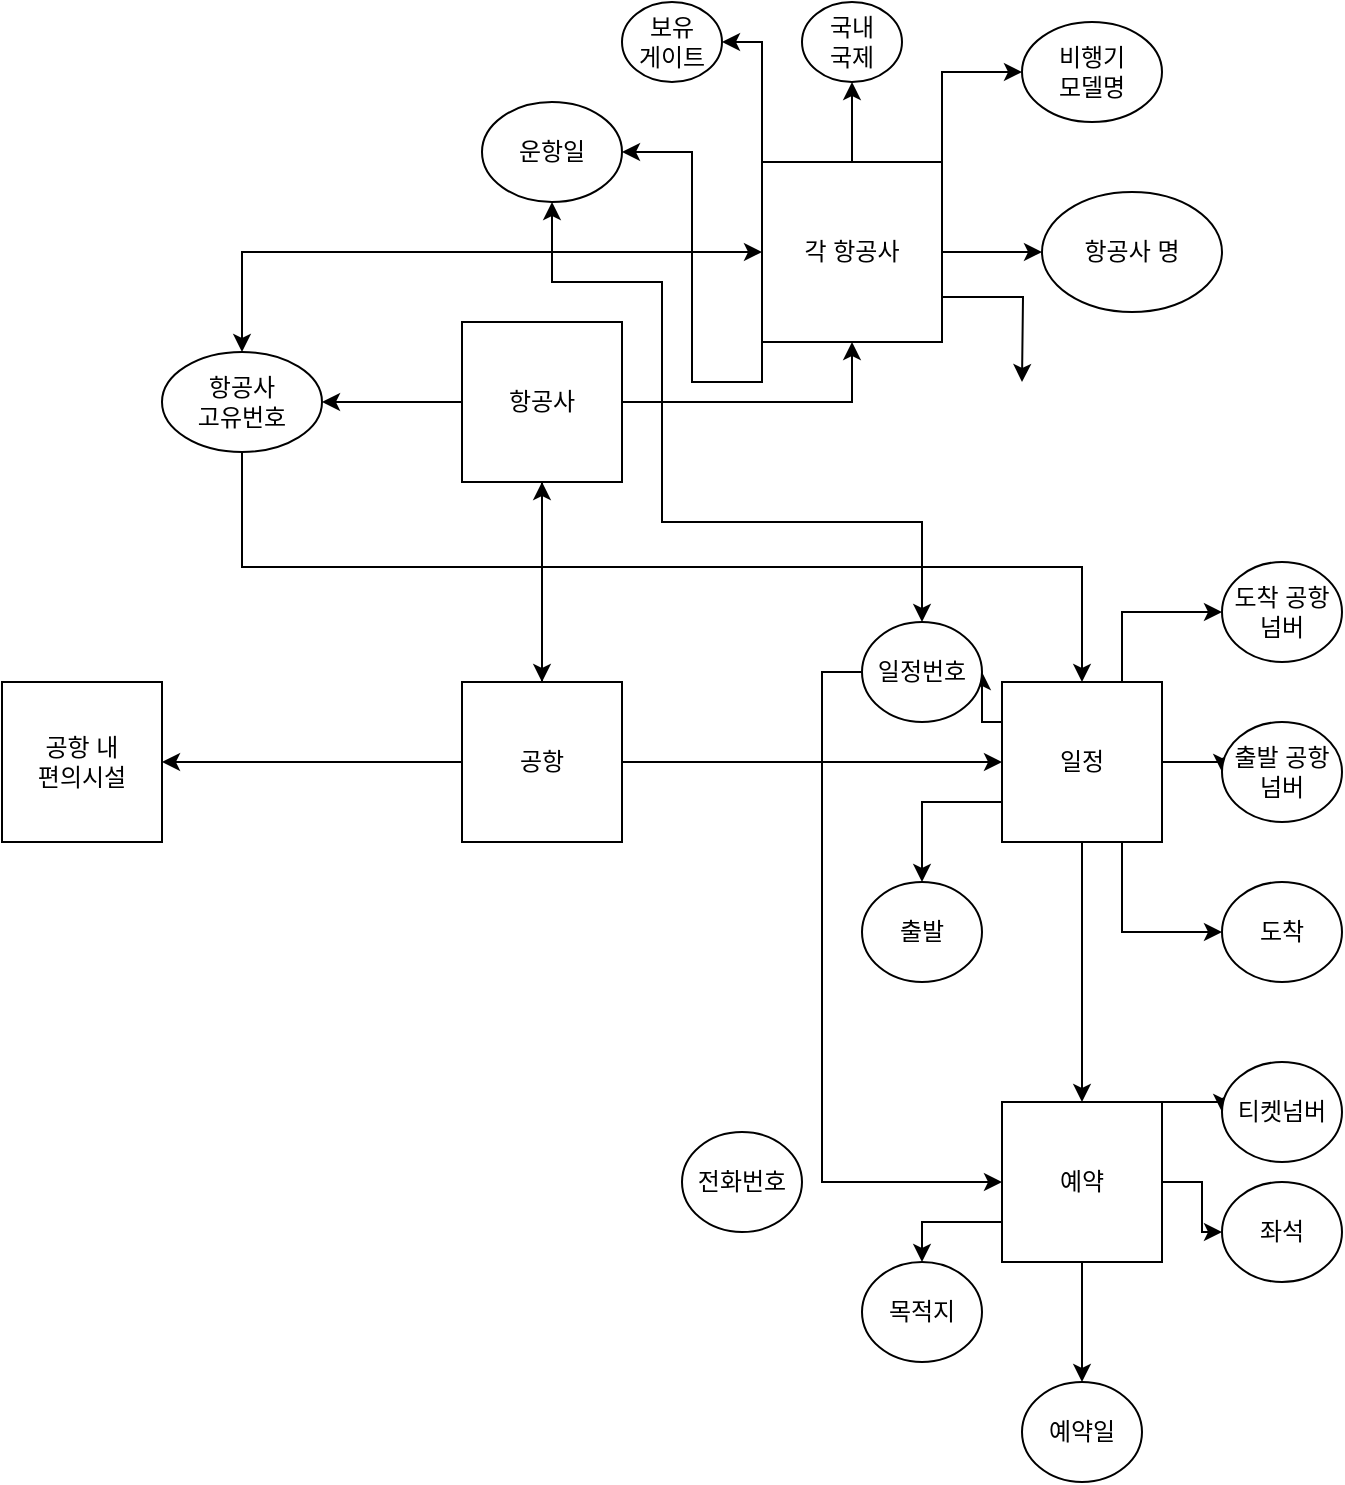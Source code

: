 <mxfile version="24.4.8" type="github">
  <diagram name="페이지-1" id="geKBbEWEFcXSWuYg8slL">
    <mxGraphModel dx="1434" dy="780" grid="1" gridSize="10" guides="1" tooltips="1" connect="1" arrows="1" fold="1" page="1" pageScale="1" pageWidth="827" pageHeight="1169" math="0" shadow="0">
      <root>
        <mxCell id="0" />
        <mxCell id="1" parent="0" />
        <mxCell id="ENQD_48EzkkRwFqRb7_J-13" style="edgeStyle=orthogonalEdgeStyle;rounded=0;orthogonalLoop=1;jettySize=auto;html=1;exitX=0.5;exitY=1;exitDx=0;exitDy=0;" parent="1" source="ENQD_48EzkkRwFqRb7_J-1" edge="1">
          <mxGeometry relative="1" as="geometry">
            <mxPoint x="400" y="360" as="targetPoint" />
          </mxGeometry>
        </mxCell>
        <mxCell id="ENQD_48EzkkRwFqRb7_J-16" style="edgeStyle=orthogonalEdgeStyle;rounded=0;orthogonalLoop=1;jettySize=auto;html=1;exitX=1;exitY=0.5;exitDx=0;exitDy=0;entryX=0.5;entryY=1;entryDx=0;entryDy=0;" parent="1" source="ENQD_48EzkkRwFqRb7_J-1" target="ENQD_48EzkkRwFqRb7_J-7" edge="1">
          <mxGeometry relative="1" as="geometry" />
        </mxCell>
        <mxCell id="ENQD_48EzkkRwFqRb7_J-1" value="항공사" style="whiteSpace=wrap;html=1;aspect=fixed;" parent="1" vertex="1">
          <mxGeometry x="360" y="180" width="80" height="80" as="geometry" />
        </mxCell>
        <mxCell id="ENQD_48EzkkRwFqRb7_J-2" value="공항 내&lt;div&gt;편의시설&lt;/div&gt;" style="whiteSpace=wrap;html=1;aspect=fixed;" parent="1" vertex="1">
          <mxGeometry x="130" y="360" width="80" height="80" as="geometry" />
        </mxCell>
        <mxCell id="ENQD_48EzkkRwFqRb7_J-35" style="edgeStyle=orthogonalEdgeStyle;rounded=0;orthogonalLoop=1;jettySize=auto;html=1;exitX=0.5;exitY=1;exitDx=0;exitDy=0;entryX=0.5;entryY=0;entryDx=0;entryDy=0;" parent="1" source="ENQD_48EzkkRwFqRb7_J-3" target="ENQD_48EzkkRwFqRb7_J-6" edge="1">
          <mxGeometry relative="1" as="geometry" />
        </mxCell>
        <mxCell id="ENQD_48EzkkRwFqRb7_J-44" style="edgeStyle=orthogonalEdgeStyle;rounded=0;orthogonalLoop=1;jettySize=auto;html=1;exitX=0;exitY=0.25;exitDx=0;exitDy=0;entryX=1;entryY=0.5;entryDx=0;entryDy=0;" parent="1" source="ENQD_48EzkkRwFqRb7_J-3" target="ENQD_48EzkkRwFqRb7_J-23" edge="1">
          <mxGeometry relative="1" as="geometry" />
        </mxCell>
        <mxCell id="ENQD_48EzkkRwFqRb7_J-45" style="edgeStyle=orthogonalEdgeStyle;rounded=0;orthogonalLoop=1;jettySize=auto;html=1;exitX=0;exitY=0.75;exitDx=0;exitDy=0;" parent="1" source="ENQD_48EzkkRwFqRb7_J-3" target="ENQD_48EzkkRwFqRb7_J-40" edge="1">
          <mxGeometry relative="1" as="geometry" />
        </mxCell>
        <mxCell id="ENQD_48EzkkRwFqRb7_J-46" style="edgeStyle=orthogonalEdgeStyle;rounded=0;orthogonalLoop=1;jettySize=auto;html=1;exitX=1;exitY=0.5;exitDx=0;exitDy=0;entryX=0;entryY=0.5;entryDx=0;entryDy=0;" parent="1" source="ENQD_48EzkkRwFqRb7_J-3" target="ENQD_48EzkkRwFqRb7_J-43" edge="1">
          <mxGeometry relative="1" as="geometry" />
        </mxCell>
        <mxCell id="ENQD_48EzkkRwFqRb7_J-47" style="edgeStyle=orthogonalEdgeStyle;rounded=0;orthogonalLoop=1;jettySize=auto;html=1;exitX=0.75;exitY=0;exitDx=0;exitDy=0;entryX=0;entryY=0.5;entryDx=0;entryDy=0;" parent="1" source="ENQD_48EzkkRwFqRb7_J-3" target="ENQD_48EzkkRwFqRb7_J-42" edge="1">
          <mxGeometry relative="1" as="geometry" />
        </mxCell>
        <mxCell id="ENQD_48EzkkRwFqRb7_J-48" style="edgeStyle=orthogonalEdgeStyle;rounded=0;orthogonalLoop=1;jettySize=auto;html=1;exitX=0.75;exitY=1;exitDx=0;exitDy=0;entryX=0;entryY=0.5;entryDx=0;entryDy=0;" parent="1" source="ENQD_48EzkkRwFqRb7_J-3" target="ENQD_48EzkkRwFqRb7_J-41" edge="1">
          <mxGeometry relative="1" as="geometry" />
        </mxCell>
        <mxCell id="ENQD_48EzkkRwFqRb7_J-3" value="일정" style="whiteSpace=wrap;html=1;aspect=fixed;" parent="1" vertex="1">
          <mxGeometry x="630" y="360" width="80" height="80" as="geometry" />
        </mxCell>
        <mxCell id="ENQD_48EzkkRwFqRb7_J-12" style="edgeStyle=orthogonalEdgeStyle;rounded=0;orthogonalLoop=1;jettySize=auto;html=1;exitX=0.5;exitY=0;exitDx=0;exitDy=0;entryX=0.5;entryY=1;entryDx=0;entryDy=0;" parent="1" source="ENQD_48EzkkRwFqRb7_J-4" target="ENQD_48EzkkRwFqRb7_J-1" edge="1">
          <mxGeometry relative="1" as="geometry" />
        </mxCell>
        <mxCell id="ENQD_48EzkkRwFqRb7_J-36" style="edgeStyle=orthogonalEdgeStyle;rounded=0;orthogonalLoop=1;jettySize=auto;html=1;exitX=0;exitY=0.5;exitDx=0;exitDy=0;entryX=1;entryY=0.5;entryDx=0;entryDy=0;" parent="1" source="ENQD_48EzkkRwFqRb7_J-4" target="ENQD_48EzkkRwFqRb7_J-2" edge="1">
          <mxGeometry relative="1" as="geometry" />
        </mxCell>
        <mxCell id="ENQD_48EzkkRwFqRb7_J-4" value="공항" style="whiteSpace=wrap;html=1;aspect=fixed;" parent="1" vertex="1">
          <mxGeometry x="360" y="360" width="80" height="80" as="geometry" />
        </mxCell>
        <mxCell id="ENQD_48EzkkRwFqRb7_J-60" style="edgeStyle=orthogonalEdgeStyle;rounded=0;orthogonalLoop=1;jettySize=auto;html=1;exitX=0;exitY=0.75;exitDx=0;exitDy=0;entryX=0.5;entryY=0;entryDx=0;entryDy=0;" parent="1" source="ENQD_48EzkkRwFqRb7_J-6" target="ENQD_48EzkkRwFqRb7_J-54" edge="1">
          <mxGeometry relative="1" as="geometry" />
        </mxCell>
        <mxCell id="ENQD_48EzkkRwFqRb7_J-63" style="edgeStyle=orthogonalEdgeStyle;rounded=0;orthogonalLoop=1;jettySize=auto;html=1;exitX=0.5;exitY=1;exitDx=0;exitDy=0;entryX=0.5;entryY=0;entryDx=0;entryDy=0;" parent="1" source="ENQD_48EzkkRwFqRb7_J-6" target="ENQD_48EzkkRwFqRb7_J-57" edge="1">
          <mxGeometry relative="1" as="geometry" />
        </mxCell>
        <mxCell id="ENQD_48EzkkRwFqRb7_J-66" style="edgeStyle=orthogonalEdgeStyle;rounded=0;orthogonalLoop=1;jettySize=auto;html=1;entryX=0;entryY=0.5;entryDx=0;entryDy=0;" parent="1" source="ENQD_48EzkkRwFqRb7_J-6" target="ENQD_48EzkkRwFqRb7_J-61" edge="1">
          <mxGeometry relative="1" as="geometry" />
        </mxCell>
        <mxCell id="ENQD_48EzkkRwFqRb7_J-67" style="edgeStyle=orthogonalEdgeStyle;rounded=0;orthogonalLoop=1;jettySize=auto;html=1;exitX=1;exitY=0;exitDx=0;exitDy=0;entryX=0;entryY=0.5;entryDx=0;entryDy=0;" parent="1" source="ENQD_48EzkkRwFqRb7_J-6" target="ENQD_48EzkkRwFqRb7_J-56" edge="1">
          <mxGeometry relative="1" as="geometry" />
        </mxCell>
        <mxCell id="ENQD_48EzkkRwFqRb7_J-6" value="예약" style="whiteSpace=wrap;html=1;aspect=fixed;" parent="1" vertex="1">
          <mxGeometry x="630" y="570" width="80" height="80" as="geometry" />
        </mxCell>
        <mxCell id="ENQD_48EzkkRwFqRb7_J-18" style="edgeStyle=orthogonalEdgeStyle;rounded=0;orthogonalLoop=1;jettySize=auto;html=1;exitX=1;exitY=0.5;exitDx=0;exitDy=0;entryX=0;entryY=0.5;entryDx=0;entryDy=0;" parent="1" source="ENQD_48EzkkRwFqRb7_J-7" target="ENQD_48EzkkRwFqRb7_J-17" edge="1">
          <mxGeometry relative="1" as="geometry" />
        </mxCell>
        <mxCell id="ENQD_48EzkkRwFqRb7_J-22" style="edgeStyle=orthogonalEdgeStyle;rounded=0;orthogonalLoop=1;jettySize=auto;html=1;exitX=1;exitY=0.75;exitDx=0;exitDy=0;" parent="1" source="ENQD_48EzkkRwFqRb7_J-7" edge="1">
          <mxGeometry relative="1" as="geometry">
            <mxPoint x="640" y="210" as="targetPoint" />
          </mxGeometry>
        </mxCell>
        <mxCell id="ENQD_48EzkkRwFqRb7_J-27" style="edgeStyle=orthogonalEdgeStyle;rounded=0;orthogonalLoop=1;jettySize=auto;html=1;exitX=1;exitY=0;exitDx=0;exitDy=0;entryX=0;entryY=0.5;entryDx=0;entryDy=0;" parent="1" source="ENQD_48EzkkRwFqRb7_J-7" target="ENQD_48EzkkRwFqRb7_J-25" edge="1">
          <mxGeometry relative="1" as="geometry" />
        </mxCell>
        <mxCell id="ENQD_48EzkkRwFqRb7_J-28" style="edgeStyle=orthogonalEdgeStyle;rounded=0;orthogonalLoop=1;jettySize=auto;html=1;exitX=0;exitY=1;exitDx=0;exitDy=0;entryX=1;entryY=0.5;entryDx=0;entryDy=0;" parent="1" source="ENQD_48EzkkRwFqRb7_J-7" target="ENQD_48EzkkRwFqRb7_J-29" edge="1">
          <mxGeometry relative="1" as="geometry">
            <mxPoint x="450" y="100" as="targetPoint" />
          </mxGeometry>
        </mxCell>
        <mxCell id="ENQD_48EzkkRwFqRb7_J-32" style="edgeStyle=orthogonalEdgeStyle;rounded=0;orthogonalLoop=1;jettySize=auto;html=1;exitX=0.5;exitY=0;exitDx=0;exitDy=0;entryX=0.5;entryY=1;entryDx=0;entryDy=0;" parent="1" source="ENQD_48EzkkRwFqRb7_J-7" target="ENQD_48EzkkRwFqRb7_J-31" edge="1">
          <mxGeometry relative="1" as="geometry" />
        </mxCell>
        <mxCell id="ENQD_48EzkkRwFqRb7_J-33" style="edgeStyle=orthogonalEdgeStyle;rounded=0;orthogonalLoop=1;jettySize=auto;html=1;exitX=0;exitY=0;exitDx=0;exitDy=0;entryX=1;entryY=0.5;entryDx=0;entryDy=0;" parent="1" source="ENQD_48EzkkRwFqRb7_J-7" target="ENQD_48EzkkRwFqRb7_J-30" edge="1">
          <mxGeometry relative="1" as="geometry" />
        </mxCell>
        <mxCell id="ENQD_48EzkkRwFqRb7_J-7" value="각 항공사" style="whiteSpace=wrap;html=1;aspect=fixed;" parent="1" vertex="1">
          <mxGeometry x="510" y="100" width="90" height="90" as="geometry" />
        </mxCell>
        <mxCell id="ENQD_48EzkkRwFqRb7_J-38" style="edgeStyle=orthogonalEdgeStyle;rounded=0;orthogonalLoop=1;jettySize=auto;html=1;exitX=0.5;exitY=1;exitDx=0;exitDy=0;entryX=0.5;entryY=0;entryDx=0;entryDy=0;" parent="1" source="ENQD_48EzkkRwFqRb7_J-9" target="ENQD_48EzkkRwFqRb7_J-3" edge="1">
          <mxGeometry relative="1" as="geometry" />
        </mxCell>
        <mxCell id="ENQD_48EzkkRwFqRb7_J-9" value="항공사 &lt;br&gt;고유번호" style="ellipse;whiteSpace=wrap;html=1;" parent="1" vertex="1">
          <mxGeometry x="210" y="195" width="80" height="50" as="geometry" />
        </mxCell>
        <mxCell id="ENQD_48EzkkRwFqRb7_J-10" value="" style="endArrow=classic;html=1;rounded=0;entryX=1;entryY=0.5;entryDx=0;entryDy=0;exitX=0;exitY=0.5;exitDx=0;exitDy=0;" parent="1" source="ENQD_48EzkkRwFqRb7_J-1" target="ENQD_48EzkkRwFqRb7_J-9" edge="1">
          <mxGeometry width="50" height="50" relative="1" as="geometry">
            <mxPoint x="390" y="430" as="sourcePoint" />
            <mxPoint x="440" y="380" as="targetPoint" />
            <Array as="points">
              <mxPoint x="360" y="220" />
              <mxPoint x="320" y="220" />
            </Array>
          </mxGeometry>
        </mxCell>
        <mxCell id="ENQD_48EzkkRwFqRb7_J-17" value="항공사 명" style="ellipse;whiteSpace=wrap;html=1;" parent="1" vertex="1">
          <mxGeometry x="650" y="115" width="90" height="60" as="geometry" />
        </mxCell>
        <mxCell id="ENQD_48EzkkRwFqRb7_J-21" value="" style="endArrow=classic;startArrow=classic;html=1;rounded=0;exitX=0.5;exitY=0;exitDx=0;exitDy=0;entryX=0;entryY=0.5;entryDx=0;entryDy=0;" parent="1" source="ENQD_48EzkkRwFqRb7_J-9" target="ENQD_48EzkkRwFqRb7_J-7" edge="1">
          <mxGeometry width="50" height="50" relative="1" as="geometry">
            <mxPoint x="390" y="430" as="sourcePoint" />
            <mxPoint x="440" y="380" as="targetPoint" />
            <Array as="points">
              <mxPoint x="250" y="145" />
            </Array>
          </mxGeometry>
        </mxCell>
        <mxCell id="ENQD_48EzkkRwFqRb7_J-53" style="edgeStyle=orthogonalEdgeStyle;rounded=0;orthogonalLoop=1;jettySize=auto;html=1;exitX=0;exitY=0.5;exitDx=0;exitDy=0;entryX=0;entryY=0.5;entryDx=0;entryDy=0;" parent="1" source="ENQD_48EzkkRwFqRb7_J-23" target="ENQD_48EzkkRwFqRb7_J-6" edge="1">
          <mxGeometry relative="1" as="geometry" />
        </mxCell>
        <mxCell id="ENQD_48EzkkRwFqRb7_J-23" value="일정번호" style="ellipse;whiteSpace=wrap;html=1;" parent="1" vertex="1">
          <mxGeometry x="560" y="330" width="60" height="50" as="geometry" />
        </mxCell>
        <mxCell id="ENQD_48EzkkRwFqRb7_J-25" value="비행기&lt;div&gt;&lt;span style=&quot;background-color: initial;&quot;&gt;모델명&lt;/span&gt;&lt;/div&gt;" style="ellipse;whiteSpace=wrap;html=1;" parent="1" vertex="1">
          <mxGeometry x="640" y="30" width="70" height="50" as="geometry" />
        </mxCell>
        <mxCell id="ENQD_48EzkkRwFqRb7_J-29" value="운항일" style="ellipse;whiteSpace=wrap;html=1;" parent="1" vertex="1">
          <mxGeometry x="370" y="70" width="70" height="50" as="geometry" />
        </mxCell>
        <mxCell id="ENQD_48EzkkRwFqRb7_J-30" value="보유&lt;div&gt;게이트&lt;/div&gt;" style="ellipse;whiteSpace=wrap;html=1;" parent="1" vertex="1">
          <mxGeometry x="440" y="20" width="50" height="40" as="geometry" />
        </mxCell>
        <mxCell id="ENQD_48EzkkRwFqRb7_J-31" value="국내&lt;div&gt;국제&lt;/div&gt;" style="ellipse;whiteSpace=wrap;html=1;" parent="1" vertex="1">
          <mxGeometry x="530" y="20" width="50" height="40" as="geometry" />
        </mxCell>
        <mxCell id="ENQD_48EzkkRwFqRb7_J-34" style="edgeStyle=orthogonalEdgeStyle;rounded=0;orthogonalLoop=1;jettySize=auto;html=1;exitX=1;exitY=0.5;exitDx=0;exitDy=0;entryX=0;entryY=0.5;entryDx=0;entryDy=0;" parent="1" source="ENQD_48EzkkRwFqRb7_J-4" target="ENQD_48EzkkRwFqRb7_J-3" edge="1">
          <mxGeometry relative="1" as="geometry" />
        </mxCell>
        <mxCell id="ENQD_48EzkkRwFqRb7_J-40" value="출발" style="ellipse;whiteSpace=wrap;html=1;" parent="1" vertex="1">
          <mxGeometry x="560" y="460" width="60" height="50" as="geometry" />
        </mxCell>
        <mxCell id="ENQD_48EzkkRwFqRb7_J-41" value="도착" style="ellipse;whiteSpace=wrap;html=1;" parent="1" vertex="1">
          <mxGeometry x="740" y="460" width="60" height="50" as="geometry" />
        </mxCell>
        <mxCell id="ENQD_48EzkkRwFqRb7_J-42" value="도착 공항&lt;div&gt;넘버&lt;/div&gt;" style="ellipse;whiteSpace=wrap;html=1;" parent="1" vertex="1">
          <mxGeometry x="740" y="300" width="60" height="50" as="geometry" />
        </mxCell>
        <mxCell id="ENQD_48EzkkRwFqRb7_J-43" value="출발 공항&lt;div&gt;넘버&lt;/div&gt;" style="ellipse;whiteSpace=wrap;html=1;" parent="1" vertex="1">
          <mxGeometry x="740" y="380" width="60" height="50" as="geometry" />
        </mxCell>
        <mxCell id="ENQD_48EzkkRwFqRb7_J-52" value="" style="endArrow=classic;startArrow=classic;html=1;rounded=0;entryX=0.5;entryY=1;entryDx=0;entryDy=0;exitX=0.5;exitY=0;exitDx=0;exitDy=0;" parent="1" source="ENQD_48EzkkRwFqRb7_J-23" target="ENQD_48EzkkRwFqRb7_J-29" edge="1">
          <mxGeometry width="50" height="50" relative="1" as="geometry">
            <mxPoint x="560" y="440" as="sourcePoint" />
            <mxPoint x="610" y="390" as="targetPoint" />
            <Array as="points">
              <mxPoint x="590" y="280" />
              <mxPoint x="460" y="280" />
              <mxPoint x="460" y="160" />
              <mxPoint x="405" y="160" />
            </Array>
          </mxGeometry>
        </mxCell>
        <mxCell id="ENQD_48EzkkRwFqRb7_J-54" value="목적지" style="ellipse;whiteSpace=wrap;html=1;" parent="1" vertex="1">
          <mxGeometry x="560" y="650" width="60" height="50" as="geometry" />
        </mxCell>
        <mxCell id="ENQD_48EzkkRwFqRb7_J-56" value="티켓넘버" style="ellipse;whiteSpace=wrap;html=1;" parent="1" vertex="1">
          <mxGeometry x="740" y="550" width="60" height="50" as="geometry" />
        </mxCell>
        <mxCell id="ENQD_48EzkkRwFqRb7_J-57" value="예약일" style="ellipse;whiteSpace=wrap;html=1;" parent="1" vertex="1">
          <mxGeometry x="640" y="710" width="60" height="50" as="geometry" />
        </mxCell>
        <mxCell id="ENQD_48EzkkRwFqRb7_J-61" value="좌석" style="ellipse;whiteSpace=wrap;html=1;" parent="1" vertex="1">
          <mxGeometry x="740" y="610" width="60" height="50" as="geometry" />
        </mxCell>
        <mxCell id="ENQD_48EzkkRwFqRb7_J-70" value="전화번호" style="ellipse;whiteSpace=wrap;html=1;" parent="1" vertex="1">
          <mxGeometry x="470" y="585" width="60" height="50" as="geometry" />
        </mxCell>
      </root>
    </mxGraphModel>
  </diagram>
</mxfile>
